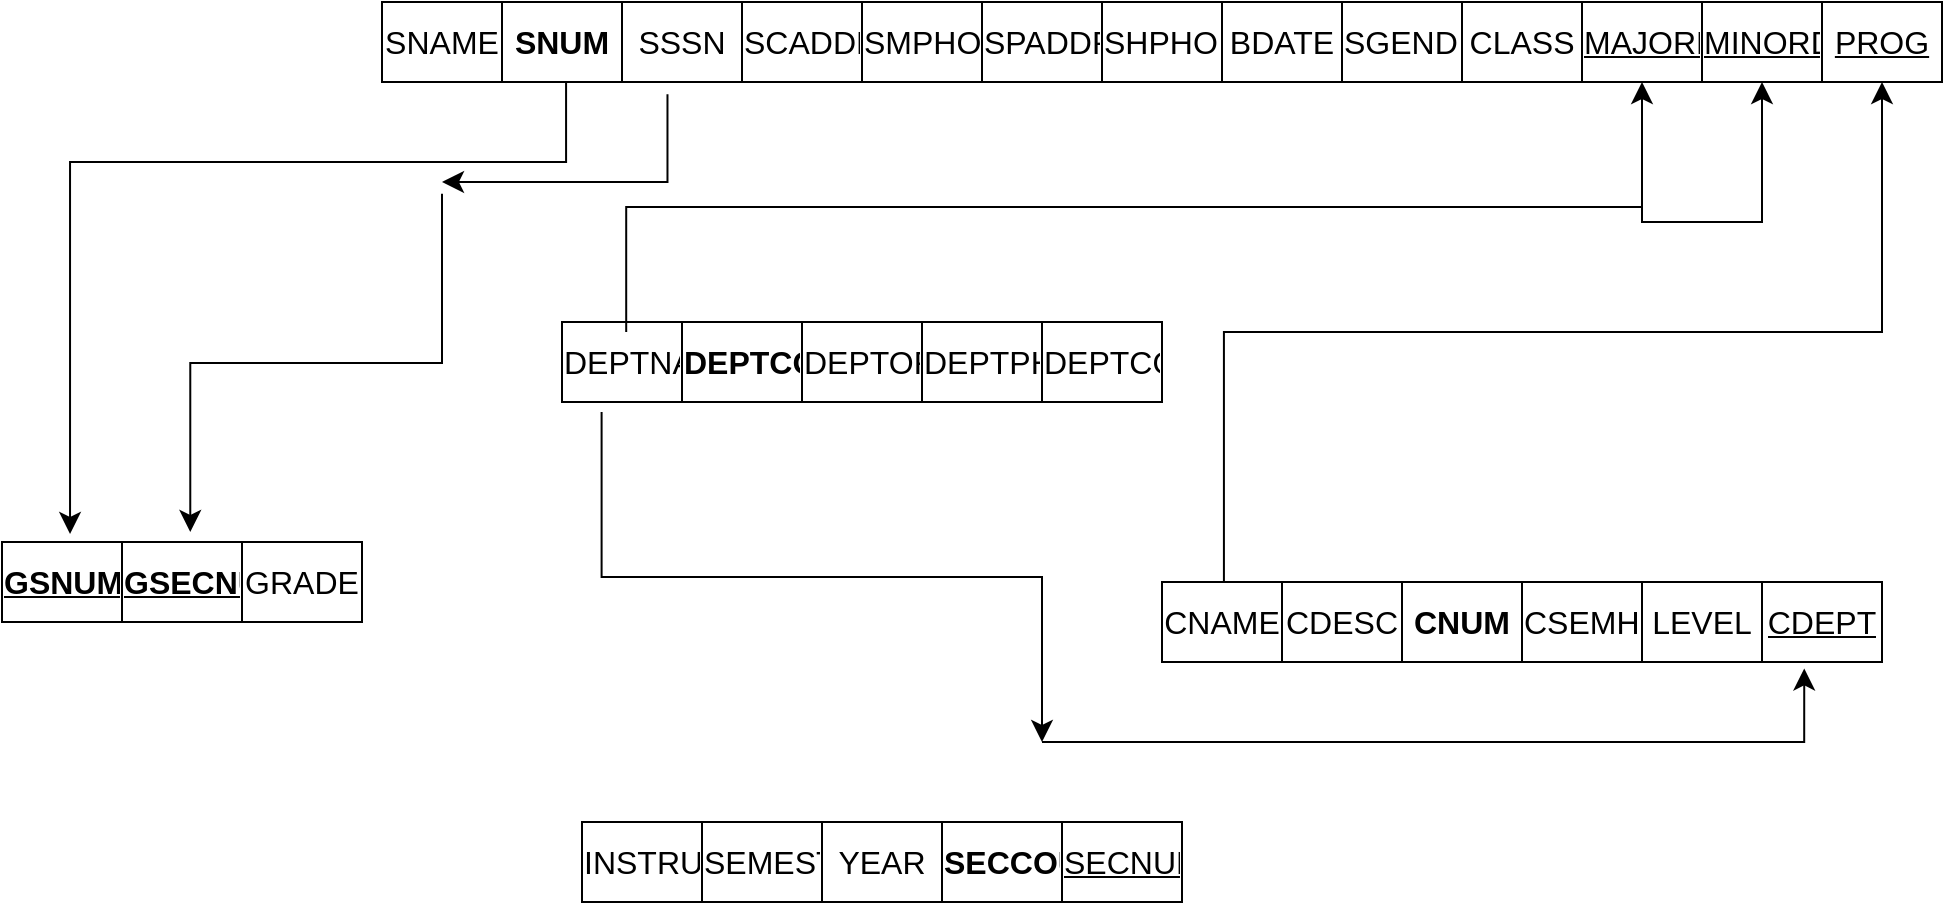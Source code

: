 <mxfile version="24.0.7" type="github">
  <diagram id="R2lEEEUBdFMjLlhIrx00" name="Page-1">
    <mxGraphModel dx="1923" dy="825" grid="1" gridSize="10" guides="1" tooltips="1" connect="1" arrows="1" fold="1" page="1" pageScale="1" pageWidth="850" pageHeight="1100" math="0" shadow="0" extFonts="Permanent Marker^https://fonts.googleapis.com/css?family=Permanent+Marker">
      <root>
        <mxCell id="0" />
        <mxCell id="1" parent="0" />
        <mxCell id="27mfUBCucAGrgyDFPcfm-1" value="" style="shape=table;startSize=0;container=1;collapsible=0;childLayout=tableLayout;fontSize=16;shadow=0;" vertex="1" parent="1">
          <mxGeometry x="20" y="170" width="780" height="40" as="geometry" />
        </mxCell>
        <mxCell id="27mfUBCucAGrgyDFPcfm-2" value="" style="shape=tableRow;horizontal=0;startSize=0;swimlaneHead=0;swimlaneBody=0;strokeColor=inherit;top=0;left=0;bottom=0;right=0;collapsible=0;dropTarget=0;fillColor=none;points=[[0,0.5],[1,0.5]];portConstraint=eastwest;fontSize=16;" vertex="1" parent="27mfUBCucAGrgyDFPcfm-1">
          <mxGeometry width="780" height="40" as="geometry" />
        </mxCell>
        <mxCell id="27mfUBCucAGrgyDFPcfm-27" value="SNAME" style="shape=partialRectangle;html=1;whiteSpace=wrap;connectable=0;strokeColor=inherit;overflow=hidden;fillColor=none;top=0;left=0;bottom=0;right=0;pointerEvents=1;fontSize=16;" vertex="1" parent="27mfUBCucAGrgyDFPcfm-2">
          <mxGeometry width="60" height="40" as="geometry">
            <mxRectangle width="60" height="40" as="alternateBounds" />
          </mxGeometry>
        </mxCell>
        <mxCell id="27mfUBCucAGrgyDFPcfm-26" value="&lt;b&gt;SNUM&lt;/b&gt;" style="shape=partialRectangle;html=1;whiteSpace=wrap;connectable=0;strokeColor=inherit;overflow=hidden;fillColor=none;top=0;left=0;bottom=0;right=0;pointerEvents=1;fontSize=16;" vertex="1" parent="27mfUBCucAGrgyDFPcfm-2">
          <mxGeometry x="60" width="60" height="40" as="geometry">
            <mxRectangle width="60" height="40" as="alternateBounds" />
          </mxGeometry>
        </mxCell>
        <mxCell id="27mfUBCucAGrgyDFPcfm-25" value="SSSN" style="shape=partialRectangle;html=1;whiteSpace=wrap;connectable=0;strokeColor=inherit;overflow=hidden;fillColor=none;top=0;left=0;bottom=0;right=0;pointerEvents=1;fontSize=16;" vertex="1" parent="27mfUBCucAGrgyDFPcfm-2">
          <mxGeometry x="120" width="60" height="40" as="geometry">
            <mxRectangle width="60" height="40" as="alternateBounds" />
          </mxGeometry>
        </mxCell>
        <mxCell id="27mfUBCucAGrgyDFPcfm-24" value="SCADDR" style="shape=partialRectangle;html=1;whiteSpace=wrap;connectable=0;strokeColor=inherit;overflow=hidden;fillColor=none;top=0;left=0;bottom=0;right=0;pointerEvents=1;fontSize=16;" vertex="1" parent="27mfUBCucAGrgyDFPcfm-2">
          <mxGeometry x="180" width="60" height="40" as="geometry">
            <mxRectangle width="60" height="40" as="alternateBounds" />
          </mxGeometry>
        </mxCell>
        <mxCell id="27mfUBCucAGrgyDFPcfm-23" value="SMPHONE" style="shape=partialRectangle;html=1;whiteSpace=wrap;connectable=0;strokeColor=inherit;overflow=hidden;fillColor=none;top=0;left=0;bottom=0;right=0;pointerEvents=1;fontSize=16;" vertex="1" parent="27mfUBCucAGrgyDFPcfm-2">
          <mxGeometry x="240" width="60" height="40" as="geometry">
            <mxRectangle width="60" height="40" as="alternateBounds" />
          </mxGeometry>
        </mxCell>
        <mxCell id="27mfUBCucAGrgyDFPcfm-22" value="SPADDR" style="shape=partialRectangle;html=1;whiteSpace=wrap;connectable=0;strokeColor=inherit;overflow=hidden;fillColor=none;top=0;left=0;bottom=0;right=0;pointerEvents=1;fontSize=16;" vertex="1" parent="27mfUBCucAGrgyDFPcfm-2">
          <mxGeometry x="300" width="60" height="40" as="geometry">
            <mxRectangle width="60" height="40" as="alternateBounds" />
          </mxGeometry>
        </mxCell>
        <mxCell id="27mfUBCucAGrgyDFPcfm-21" value="SHPHONE" style="shape=partialRectangle;html=1;whiteSpace=wrap;connectable=0;strokeColor=inherit;overflow=hidden;fillColor=none;top=0;left=0;bottom=0;right=0;pointerEvents=1;fontSize=16;" vertex="1" parent="27mfUBCucAGrgyDFPcfm-2">
          <mxGeometry x="360" width="60" height="40" as="geometry">
            <mxRectangle width="60" height="40" as="alternateBounds" />
          </mxGeometry>
        </mxCell>
        <mxCell id="27mfUBCucAGrgyDFPcfm-20" value="BDATE" style="shape=partialRectangle;html=1;whiteSpace=wrap;connectable=0;strokeColor=inherit;overflow=hidden;fillColor=none;top=0;left=0;bottom=0;right=0;pointerEvents=1;fontSize=16;" vertex="1" parent="27mfUBCucAGrgyDFPcfm-2">
          <mxGeometry x="420" width="60" height="40" as="geometry">
            <mxRectangle width="60" height="40" as="alternateBounds" />
          </mxGeometry>
        </mxCell>
        <mxCell id="27mfUBCucAGrgyDFPcfm-19" value="SGENDER" style="shape=partialRectangle;html=1;whiteSpace=wrap;connectable=0;strokeColor=inherit;overflow=hidden;fillColor=none;top=0;left=0;bottom=0;right=0;pointerEvents=1;fontSize=16;" vertex="1" parent="27mfUBCucAGrgyDFPcfm-2">
          <mxGeometry x="480" width="60" height="40" as="geometry">
            <mxRectangle width="60" height="40" as="alternateBounds" />
          </mxGeometry>
        </mxCell>
        <mxCell id="27mfUBCucAGrgyDFPcfm-3" value="CLASS" style="shape=partialRectangle;html=1;whiteSpace=wrap;connectable=0;strokeColor=inherit;overflow=hidden;fillColor=none;top=0;left=0;bottom=0;right=0;pointerEvents=1;fontSize=16;" vertex="1" parent="27mfUBCucAGrgyDFPcfm-2">
          <mxGeometry x="540" width="60" height="40" as="geometry">
            <mxRectangle width="60" height="40" as="alternateBounds" />
          </mxGeometry>
        </mxCell>
        <mxCell id="27mfUBCucAGrgyDFPcfm-4" value="&lt;u&gt;MAJORDEPTCODE&lt;/u&gt;" style="shape=partialRectangle;html=1;whiteSpace=wrap;connectable=0;strokeColor=inherit;overflow=hidden;fillColor=none;top=0;left=0;bottom=0;right=0;pointerEvents=1;fontSize=16;" vertex="1" parent="27mfUBCucAGrgyDFPcfm-2">
          <mxGeometry x="600" width="60" height="40" as="geometry">
            <mxRectangle width="60" height="40" as="alternateBounds" />
          </mxGeometry>
        </mxCell>
        <mxCell id="27mfUBCucAGrgyDFPcfm-5" value="&lt;u&gt;MINORDEPTCODE&lt;/u&gt;" style="shape=partialRectangle;html=1;whiteSpace=wrap;connectable=0;strokeColor=inherit;overflow=hidden;fillColor=none;top=0;left=0;bottom=0;right=0;pointerEvents=1;fontSize=16;" vertex="1" parent="27mfUBCucAGrgyDFPcfm-2">
          <mxGeometry x="660" width="60" height="40" as="geometry">
            <mxRectangle width="60" height="40" as="alternateBounds" />
          </mxGeometry>
        </mxCell>
        <mxCell id="27mfUBCucAGrgyDFPcfm-67" value="&lt;u&gt;PROG&lt;/u&gt;" style="shape=partialRectangle;html=1;whiteSpace=wrap;connectable=0;strokeColor=inherit;overflow=hidden;fillColor=none;top=0;left=0;bottom=0;right=0;pointerEvents=1;fontSize=16;" vertex="1" parent="27mfUBCucAGrgyDFPcfm-2">
          <mxGeometry x="720" width="60" height="40" as="geometry">
            <mxRectangle width="60" height="40" as="alternateBounds" />
          </mxGeometry>
        </mxCell>
        <mxCell id="27mfUBCucAGrgyDFPcfm-28" value="" style="shape=table;startSize=0;container=1;collapsible=0;childLayout=tableLayout;fontSize=16;shadow=0;" vertex="1" parent="1">
          <mxGeometry x="110" y="330" width="300" height="40" as="geometry" />
        </mxCell>
        <mxCell id="27mfUBCucAGrgyDFPcfm-29" value="" style="shape=tableRow;horizontal=0;startSize=0;swimlaneHead=0;swimlaneBody=0;strokeColor=inherit;top=0;left=0;bottom=0;right=0;collapsible=0;dropTarget=0;fillColor=none;points=[[0,0.5],[1,0.5]];portConstraint=eastwest;fontSize=16;" vertex="1" parent="27mfUBCucAGrgyDFPcfm-28">
          <mxGeometry width="300" height="40" as="geometry" />
        </mxCell>
        <mxCell id="27mfUBCucAGrgyDFPcfm-30" value="DEPTNAME" style="shape=partialRectangle;html=1;whiteSpace=wrap;connectable=0;strokeColor=inherit;overflow=hidden;fillColor=none;top=0;left=0;bottom=0;right=0;pointerEvents=1;fontSize=16;" vertex="1" parent="27mfUBCucAGrgyDFPcfm-29">
          <mxGeometry width="60" height="40" as="geometry">
            <mxRectangle width="60" height="40" as="alternateBounds" />
          </mxGeometry>
        </mxCell>
        <mxCell id="27mfUBCucAGrgyDFPcfm-31" value="&lt;b&gt;DEPTCODE&lt;/b&gt;" style="shape=partialRectangle;html=1;whiteSpace=wrap;connectable=0;strokeColor=inherit;overflow=hidden;fillColor=none;top=0;left=0;bottom=0;right=0;pointerEvents=1;fontSize=16;" vertex="1" parent="27mfUBCucAGrgyDFPcfm-29">
          <mxGeometry x="60" width="60" height="40" as="geometry">
            <mxRectangle width="60" height="40" as="alternateBounds" />
          </mxGeometry>
        </mxCell>
        <mxCell id="27mfUBCucAGrgyDFPcfm-32" value="DEPTOFFICE" style="shape=partialRectangle;html=1;whiteSpace=wrap;connectable=0;strokeColor=inherit;overflow=hidden;fillColor=none;top=0;left=0;bottom=0;right=0;pointerEvents=1;fontSize=16;" vertex="1" parent="27mfUBCucAGrgyDFPcfm-29">
          <mxGeometry x="120" width="60" height="40" as="geometry">
            <mxRectangle width="60" height="40" as="alternateBounds" />
          </mxGeometry>
        </mxCell>
        <mxCell id="27mfUBCucAGrgyDFPcfm-33" value="DEPTPHONE" style="shape=partialRectangle;html=1;whiteSpace=wrap;connectable=0;strokeColor=inherit;overflow=hidden;fillColor=none;top=0;left=0;bottom=0;right=0;pointerEvents=1;fontSize=16;" vertex="1" parent="27mfUBCucAGrgyDFPcfm-29">
          <mxGeometry x="180" width="60" height="40" as="geometry">
            <mxRectangle width="60" height="40" as="alternateBounds" />
          </mxGeometry>
        </mxCell>
        <mxCell id="27mfUBCucAGrgyDFPcfm-34" value="DEPTCOLLEGE" style="shape=partialRectangle;html=1;whiteSpace=wrap;connectable=0;strokeColor=inherit;overflow=hidden;fillColor=none;top=0;left=0;bottom=0;right=0;pointerEvents=1;fontSize=16;" vertex="1" parent="27mfUBCucAGrgyDFPcfm-29">
          <mxGeometry x="240" width="60" height="40" as="geometry">
            <mxRectangle width="60" height="40" as="alternateBounds" />
          </mxGeometry>
        </mxCell>
        <mxCell id="27mfUBCucAGrgyDFPcfm-42" value="" style="shape=table;startSize=0;container=1;collapsible=0;childLayout=tableLayout;fontSize=16;shadow=0;" vertex="1" parent="1">
          <mxGeometry x="410" y="460" width="360" height="40" as="geometry" />
        </mxCell>
        <mxCell id="27mfUBCucAGrgyDFPcfm-43" value="" style="shape=tableRow;horizontal=0;startSize=0;swimlaneHead=0;swimlaneBody=0;strokeColor=inherit;top=0;left=0;bottom=0;right=0;collapsible=0;dropTarget=0;fillColor=none;points=[[0,0.5],[1,0.5]];portConstraint=eastwest;fontSize=16;" vertex="1" parent="27mfUBCucAGrgyDFPcfm-42">
          <mxGeometry width="360" height="40" as="geometry" />
        </mxCell>
        <mxCell id="27mfUBCucAGrgyDFPcfm-44" value="CNAME" style="shape=partialRectangle;html=1;whiteSpace=wrap;connectable=0;strokeColor=inherit;overflow=hidden;fillColor=none;top=0;left=0;bottom=0;right=0;pointerEvents=1;fontSize=16;" vertex="1" parent="27mfUBCucAGrgyDFPcfm-43">
          <mxGeometry width="60" height="40" as="geometry">
            <mxRectangle width="60" height="40" as="alternateBounds" />
          </mxGeometry>
        </mxCell>
        <mxCell id="27mfUBCucAGrgyDFPcfm-45" value="CDESC" style="shape=partialRectangle;html=1;whiteSpace=wrap;connectable=0;strokeColor=inherit;overflow=hidden;fillColor=none;top=0;left=0;bottom=0;right=0;pointerEvents=1;fontSize=16;" vertex="1" parent="27mfUBCucAGrgyDFPcfm-43">
          <mxGeometry x="60" width="60" height="40" as="geometry">
            <mxRectangle width="60" height="40" as="alternateBounds" />
          </mxGeometry>
        </mxCell>
        <mxCell id="27mfUBCucAGrgyDFPcfm-46" value="&lt;b&gt;CNUM&lt;/b&gt;" style="shape=partialRectangle;html=1;whiteSpace=wrap;connectable=0;strokeColor=inherit;overflow=hidden;fillColor=none;top=0;left=0;bottom=0;right=0;pointerEvents=1;fontSize=16;" vertex="1" parent="27mfUBCucAGrgyDFPcfm-43">
          <mxGeometry x="120" width="60" height="40" as="geometry">
            <mxRectangle width="60" height="40" as="alternateBounds" />
          </mxGeometry>
        </mxCell>
        <mxCell id="27mfUBCucAGrgyDFPcfm-47" value="CSEMHOURS" style="shape=partialRectangle;html=1;whiteSpace=wrap;connectable=0;strokeColor=inherit;overflow=hidden;fillColor=none;top=0;left=0;bottom=0;right=0;pointerEvents=1;fontSize=16;" vertex="1" parent="27mfUBCucAGrgyDFPcfm-43">
          <mxGeometry x="180" width="60" height="40" as="geometry">
            <mxRectangle width="60" height="40" as="alternateBounds" />
          </mxGeometry>
        </mxCell>
        <mxCell id="27mfUBCucAGrgyDFPcfm-48" value="LEVEL" style="shape=partialRectangle;html=1;whiteSpace=wrap;connectable=0;strokeColor=inherit;overflow=hidden;fillColor=none;top=0;left=0;bottom=0;right=0;pointerEvents=1;fontSize=16;" vertex="1" parent="27mfUBCucAGrgyDFPcfm-43">
          <mxGeometry x="240" width="60" height="40" as="geometry">
            <mxRectangle width="60" height="40" as="alternateBounds" />
          </mxGeometry>
        </mxCell>
        <mxCell id="27mfUBCucAGrgyDFPcfm-49" value="&lt;u&gt;CDEPT&lt;/u&gt;" style="shape=partialRectangle;html=1;whiteSpace=wrap;connectable=0;strokeColor=inherit;overflow=hidden;fillColor=none;top=0;left=0;bottom=0;right=0;pointerEvents=1;fontSize=16;" vertex="1" parent="27mfUBCucAGrgyDFPcfm-43">
          <mxGeometry x="300" width="60" height="40" as="geometry">
            <mxRectangle width="60" height="40" as="alternateBounds" />
          </mxGeometry>
        </mxCell>
        <mxCell id="27mfUBCucAGrgyDFPcfm-50" value="" style="shape=table;startSize=0;container=1;collapsible=0;childLayout=tableLayout;fontSize=16;shadow=0;" vertex="1" parent="1">
          <mxGeometry x="120" y="580" width="300" height="40" as="geometry" />
        </mxCell>
        <mxCell id="27mfUBCucAGrgyDFPcfm-51" value="" style="shape=tableRow;horizontal=0;startSize=0;swimlaneHead=0;swimlaneBody=0;strokeColor=inherit;top=0;left=0;bottom=0;right=0;collapsible=0;dropTarget=0;fillColor=none;points=[[0,0.5],[1,0.5]];portConstraint=eastwest;fontSize=16;" vertex="1" parent="27mfUBCucAGrgyDFPcfm-50">
          <mxGeometry width="300" height="40" as="geometry" />
        </mxCell>
        <mxCell id="27mfUBCucAGrgyDFPcfm-52" value="INSTRUCTORNAME" style="shape=partialRectangle;html=1;whiteSpace=wrap;connectable=0;strokeColor=inherit;overflow=hidden;fillColor=none;top=0;left=0;bottom=0;right=0;pointerEvents=1;fontSize=16;" vertex="1" parent="27mfUBCucAGrgyDFPcfm-51">
          <mxGeometry width="60" height="40" as="geometry">
            <mxRectangle width="60" height="40" as="alternateBounds" />
          </mxGeometry>
        </mxCell>
        <mxCell id="27mfUBCucAGrgyDFPcfm-53" value="SEMESTER" style="shape=partialRectangle;html=1;whiteSpace=wrap;connectable=0;strokeColor=inherit;overflow=hidden;fillColor=none;top=0;left=0;bottom=0;right=0;pointerEvents=1;fontSize=16;" vertex="1" parent="27mfUBCucAGrgyDFPcfm-51">
          <mxGeometry x="60" width="60" height="40" as="geometry">
            <mxRectangle width="60" height="40" as="alternateBounds" />
          </mxGeometry>
        </mxCell>
        <mxCell id="27mfUBCucAGrgyDFPcfm-54" value="YEAR" style="shape=partialRectangle;html=1;whiteSpace=wrap;connectable=0;strokeColor=inherit;overflow=hidden;fillColor=none;top=0;left=0;bottom=0;right=0;pointerEvents=1;fontSize=16;" vertex="1" parent="27mfUBCucAGrgyDFPcfm-51">
          <mxGeometry x="120" width="60" height="40" as="geometry">
            <mxRectangle width="60" height="40" as="alternateBounds" />
          </mxGeometry>
        </mxCell>
        <mxCell id="27mfUBCucAGrgyDFPcfm-55" value="&lt;b&gt;SECCOURSE&lt;/b&gt;" style="shape=partialRectangle;html=1;whiteSpace=wrap;connectable=0;strokeColor=inherit;overflow=hidden;fillColor=none;top=0;left=0;bottom=0;right=0;pointerEvents=1;fontSize=16;" vertex="1" parent="27mfUBCucAGrgyDFPcfm-51">
          <mxGeometry x="180" width="60" height="40" as="geometry">
            <mxRectangle width="60" height="40" as="alternateBounds" />
          </mxGeometry>
        </mxCell>
        <mxCell id="27mfUBCucAGrgyDFPcfm-56" value="&lt;u&gt;SECNUM&lt;/u&gt;" style="shape=partialRectangle;html=1;whiteSpace=wrap;connectable=0;strokeColor=inherit;overflow=hidden;fillColor=none;top=0;left=0;bottom=0;right=0;pointerEvents=1;fontSize=16;" vertex="1" parent="27mfUBCucAGrgyDFPcfm-51">
          <mxGeometry x="240" width="60" height="40" as="geometry">
            <mxRectangle width="60" height="40" as="alternateBounds" />
          </mxGeometry>
        </mxCell>
        <mxCell id="27mfUBCucAGrgyDFPcfm-58" value="" style="shape=table;startSize=0;container=1;collapsible=0;childLayout=tableLayout;fontSize=16;shadow=0;" vertex="1" parent="1">
          <mxGeometry x="-170" y="440" width="180" height="40" as="geometry" />
        </mxCell>
        <mxCell id="27mfUBCucAGrgyDFPcfm-59" value="" style="shape=tableRow;horizontal=0;startSize=0;swimlaneHead=0;swimlaneBody=0;strokeColor=inherit;top=0;left=0;bottom=0;right=0;collapsible=0;dropTarget=0;fillColor=none;points=[[0,0.5],[1,0.5]];portConstraint=eastwest;fontSize=16;" vertex="1" parent="27mfUBCucAGrgyDFPcfm-58">
          <mxGeometry width="180" height="40" as="geometry" />
        </mxCell>
        <mxCell id="27mfUBCucAGrgyDFPcfm-60" value="&lt;b&gt;&lt;u&gt;GSNUM&lt;/u&gt;&lt;/b&gt;" style="shape=partialRectangle;html=1;whiteSpace=wrap;connectable=0;strokeColor=inherit;overflow=hidden;fillColor=none;top=0;left=0;bottom=0;right=0;pointerEvents=1;fontSize=16;" vertex="1" parent="27mfUBCucAGrgyDFPcfm-59">
          <mxGeometry width="60" height="40" as="geometry">
            <mxRectangle width="60" height="40" as="alternateBounds" />
          </mxGeometry>
        </mxCell>
        <mxCell id="27mfUBCucAGrgyDFPcfm-61" value="&lt;b&gt;&lt;u&gt;GSECNUM&lt;/u&gt;&lt;/b&gt;" style="shape=partialRectangle;html=1;whiteSpace=wrap;connectable=0;strokeColor=inherit;overflow=hidden;fillColor=none;top=0;left=0;bottom=0;right=0;pointerEvents=1;fontSize=16;" vertex="1" parent="27mfUBCucAGrgyDFPcfm-59">
          <mxGeometry x="60" width="60" height="40" as="geometry">
            <mxRectangle width="60" height="40" as="alternateBounds" />
          </mxGeometry>
        </mxCell>
        <mxCell id="27mfUBCucAGrgyDFPcfm-62" value="GRADE" style="shape=partialRectangle;html=1;whiteSpace=wrap;connectable=0;strokeColor=inherit;overflow=hidden;fillColor=none;top=0;left=0;bottom=0;right=0;pointerEvents=1;fontSize=16;" vertex="1" parent="27mfUBCucAGrgyDFPcfm-59">
          <mxGeometry x="120" width="60" height="40" as="geometry">
            <mxRectangle width="60" height="40" as="alternateBounds" />
          </mxGeometry>
        </mxCell>
        <mxCell id="27mfUBCucAGrgyDFPcfm-70" value="" style="edgeStyle=segmentEdgeStyle;endArrow=classic;html=1;curved=0;rounded=0;endSize=8;startSize=8;fontSize=12;" edge="1" parent="1">
          <mxGeometry width="50" height="50" relative="1" as="geometry">
            <mxPoint x="650" y="270" as="sourcePoint" />
            <mxPoint x="710" y="210" as="targetPoint" />
            <Array as="points">
              <mxPoint x="650" y="280" />
              <mxPoint x="710" y="280" />
            </Array>
          </mxGeometry>
        </mxCell>
        <mxCell id="27mfUBCucAGrgyDFPcfm-71" value="" style="edgeStyle=elbowEdgeStyle;elbow=vertical;endArrow=classic;html=1;curved=0;rounded=0;endSize=8;startSize=8;fontSize=12;exitX=0.107;exitY=0.125;exitDx=0;exitDy=0;exitPerimeter=0;" edge="1" parent="1" source="27mfUBCucAGrgyDFPcfm-29">
          <mxGeometry width="50" height="50" relative="1" as="geometry">
            <mxPoint x="600" y="260" as="sourcePoint" />
            <mxPoint x="650" y="210" as="targetPoint" />
          </mxGeometry>
        </mxCell>
        <mxCell id="27mfUBCucAGrgyDFPcfm-72" value="" style="edgeStyle=elbowEdgeStyle;elbow=vertical;endArrow=classic;html=1;curved=0;rounded=0;endSize=8;startSize=8;fontSize=12;exitX=0.086;exitY=0;exitDx=0;exitDy=0;exitPerimeter=0;" edge="1" parent="1" source="27mfUBCucAGrgyDFPcfm-43">
          <mxGeometry width="50" height="50" relative="1" as="geometry">
            <mxPoint x="720" y="260" as="sourcePoint" />
            <mxPoint x="770" y="210" as="targetPoint" />
          </mxGeometry>
        </mxCell>
        <mxCell id="27mfUBCucAGrgyDFPcfm-73" value="" style="edgeStyle=elbowEdgeStyle;elbow=vertical;endArrow=classic;html=1;curved=0;rounded=0;endSize=8;startSize=8;fontSize=12;entryX=0.189;entryY=-0.1;entryDx=0;entryDy=0;entryPerimeter=0;exitX=0.118;exitY=1;exitDx=0;exitDy=0;exitPerimeter=0;" edge="1" parent="1" source="27mfUBCucAGrgyDFPcfm-2" target="27mfUBCucAGrgyDFPcfm-59">
          <mxGeometry width="50" height="50" relative="1" as="geometry">
            <mxPoint x="-60" y="350" as="sourcePoint" />
            <mxPoint x="-10" y="300" as="targetPoint" />
            <Array as="points">
              <mxPoint y="250" />
            </Array>
          </mxGeometry>
        </mxCell>
        <mxCell id="27mfUBCucAGrgyDFPcfm-74" value="" style="edgeStyle=elbowEdgeStyle;elbow=vertical;endArrow=classic;html=1;curved=0;rounded=0;endSize=8;startSize=8;fontSize=12;entryX=0.523;entryY=-0.125;entryDx=0;entryDy=0;entryPerimeter=0;" edge="1" parent="1" target="27mfUBCucAGrgyDFPcfm-59">
          <mxGeometry width="50" height="50" relative="1" as="geometry">
            <mxPoint x="50" y="265.824" as="sourcePoint" />
            <mxPoint x="50" y="300" as="targetPoint" />
          </mxGeometry>
        </mxCell>
        <mxCell id="27mfUBCucAGrgyDFPcfm-76" value="" style="edgeStyle=elbowEdgeStyle;elbow=vertical;endArrow=classic;html=1;curved=0;rounded=0;endSize=8;startSize=8;fontSize=12;exitX=0.183;exitY=1.154;exitDx=0;exitDy=0;exitPerimeter=0;" edge="1" parent="1" source="27mfUBCucAGrgyDFPcfm-2">
          <mxGeometry width="50" height="50" relative="1" as="geometry">
            <mxPoint x="120" y="270" as="sourcePoint" />
            <mxPoint x="50" y="260" as="targetPoint" />
            <Array as="points">
              <mxPoint x="110" y="260" />
            </Array>
          </mxGeometry>
        </mxCell>
        <mxCell id="27mfUBCucAGrgyDFPcfm-78" value="" style="edgeStyle=elbowEdgeStyle;elbow=vertical;endArrow=classic;html=1;curved=0;rounded=0;endSize=8;startSize=8;fontSize=12;exitX=0.066;exitY=1.125;exitDx=0;exitDy=0;exitPerimeter=0;" edge="1" parent="1" source="27mfUBCucAGrgyDFPcfm-29">
          <mxGeometry width="50" height="50" relative="1" as="geometry">
            <mxPoint x="180" y="500" as="sourcePoint" />
            <mxPoint x="350" y="540" as="targetPoint" />
          </mxGeometry>
        </mxCell>
        <mxCell id="27mfUBCucAGrgyDFPcfm-79" value="" style="edgeStyle=segmentEdgeStyle;endArrow=classic;html=1;curved=0;rounded=0;endSize=8;startSize=8;fontSize=12;entryX=0.892;entryY=1.081;entryDx=0;entryDy=0;entryPerimeter=0;" edge="1" parent="1" target="27mfUBCucAGrgyDFPcfm-43">
          <mxGeometry width="50" height="50" relative="1" as="geometry">
            <mxPoint x="350" y="540" as="sourcePoint" />
            <mxPoint x="400" y="490" as="targetPoint" />
          </mxGeometry>
        </mxCell>
      </root>
    </mxGraphModel>
  </diagram>
</mxfile>
